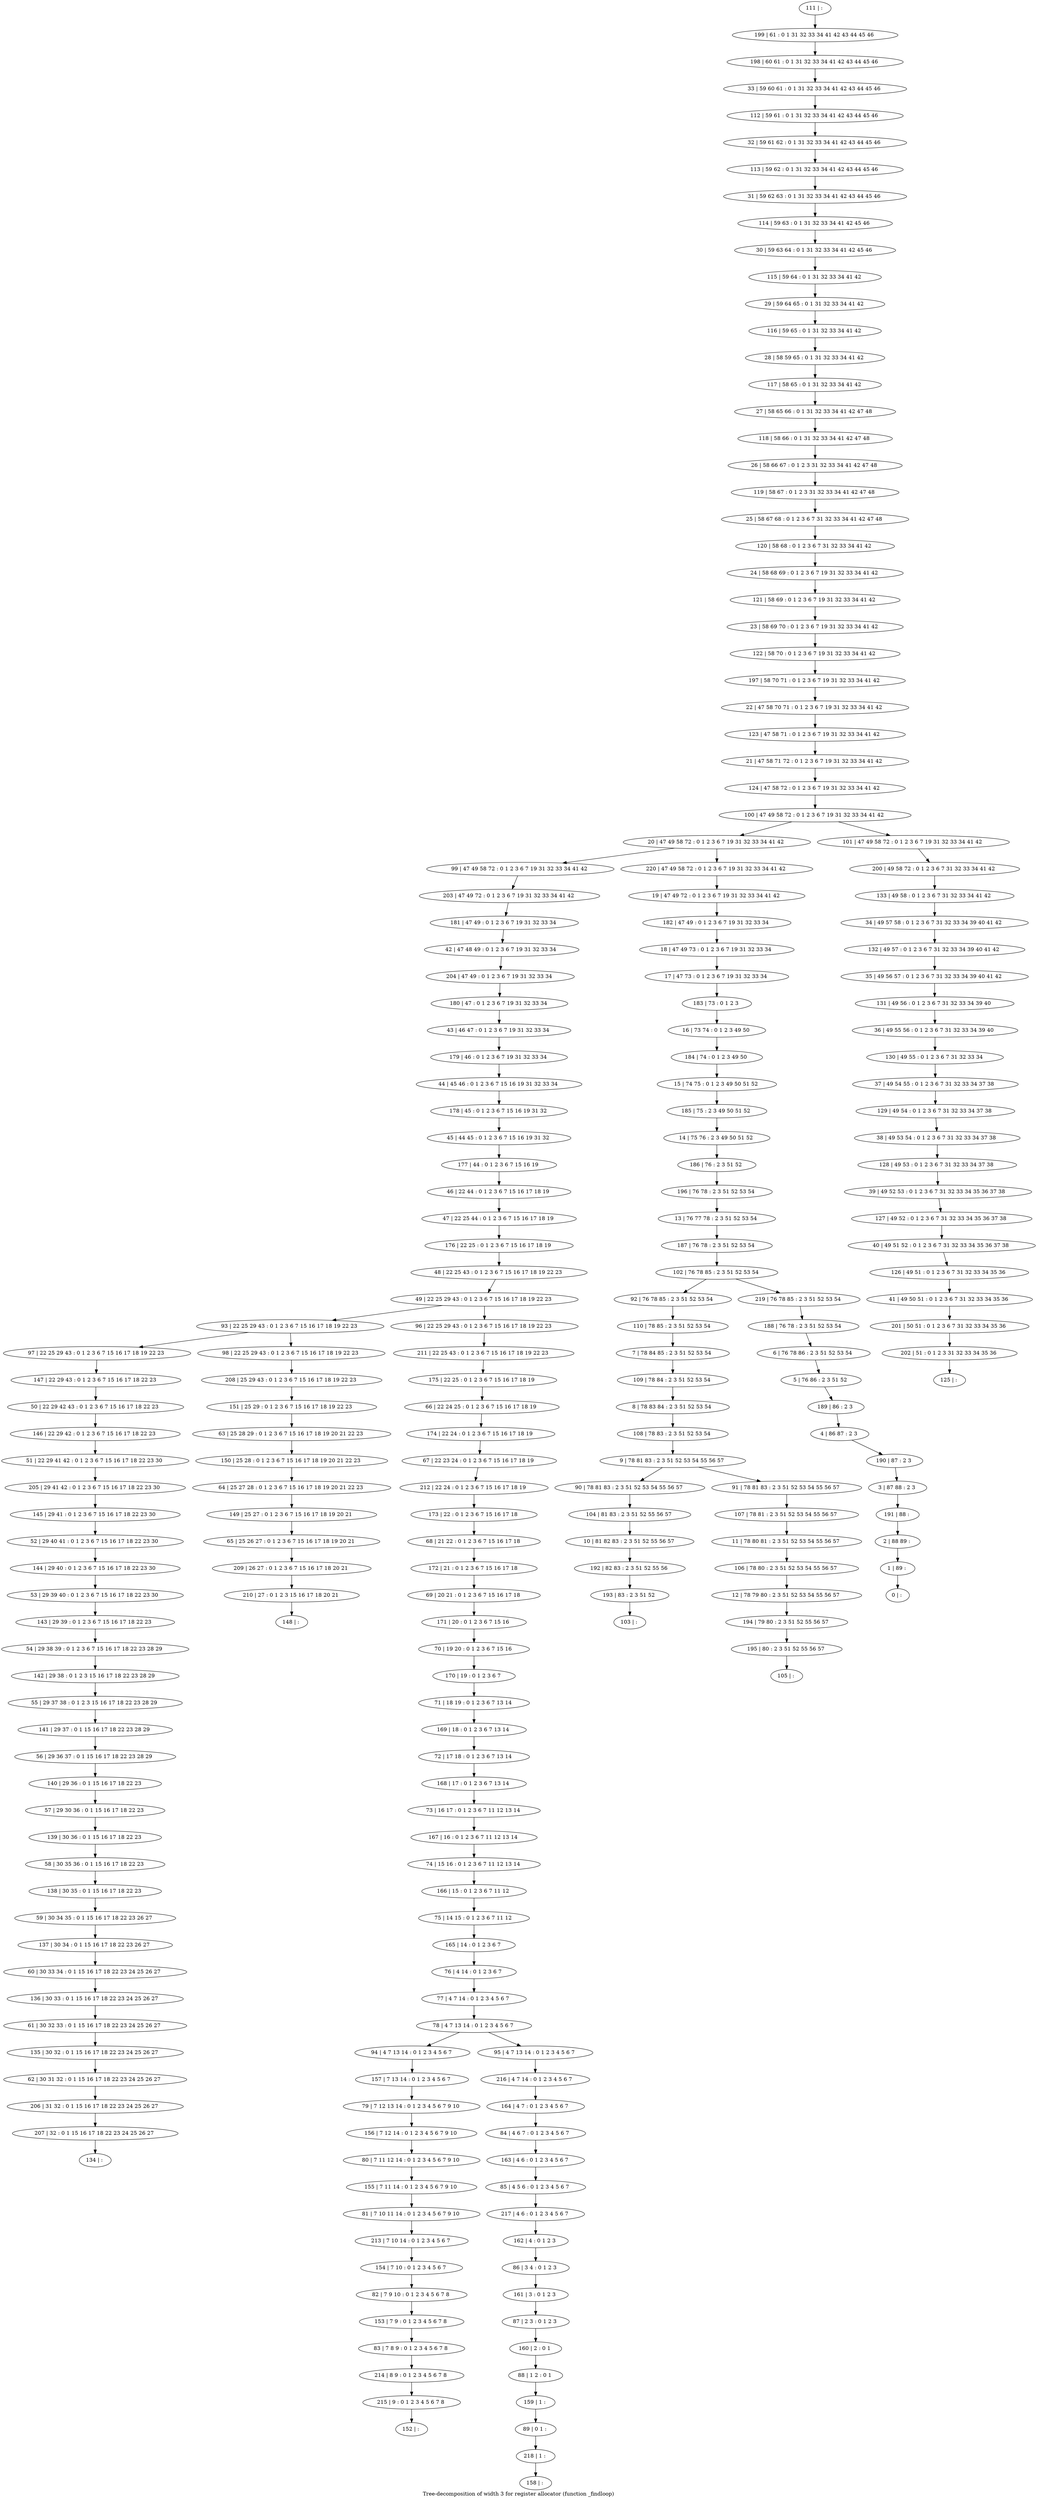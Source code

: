 digraph G {
graph [label="Tree-decomposition of width 3 for register allocator (function _findloop)"]
0[label="0 | : "];
1[label="1 | 89 : "];
2[label="2 | 88 89 : "];
3[label="3 | 87 88 : 2 3 "];
4[label="4 | 86 87 : 2 3 "];
5[label="5 | 76 86 : 2 3 51 52 "];
6[label="6 | 76 78 86 : 2 3 51 52 53 54 "];
7[label="7 | 78 84 85 : 2 3 51 52 53 54 "];
8[label="8 | 78 83 84 : 2 3 51 52 53 54 "];
9[label="9 | 78 81 83 : 2 3 51 52 53 54 55 56 57 "];
10[label="10 | 81 82 83 : 2 3 51 52 55 56 57 "];
11[label="11 | 78 80 81 : 2 3 51 52 53 54 55 56 57 "];
12[label="12 | 78 79 80 : 2 3 51 52 53 54 55 56 57 "];
13[label="13 | 76 77 78 : 2 3 51 52 53 54 "];
14[label="14 | 75 76 : 2 3 49 50 51 52 "];
15[label="15 | 74 75 : 0 1 2 3 49 50 51 52 "];
16[label="16 | 73 74 : 0 1 2 3 49 50 "];
17[label="17 | 47 73 : 0 1 2 3 6 7 19 31 32 33 34 "];
18[label="18 | 47 49 73 : 0 1 2 3 6 7 19 31 32 33 34 "];
19[label="19 | 47 49 72 : 0 1 2 3 6 7 19 31 32 33 34 41 42 "];
20[label="20 | 47 49 58 72 : 0 1 2 3 6 7 19 31 32 33 34 41 42 "];
21[label="21 | 47 58 71 72 : 0 1 2 3 6 7 19 31 32 33 34 41 42 "];
22[label="22 | 47 58 70 71 : 0 1 2 3 6 7 19 31 32 33 34 41 42 "];
23[label="23 | 58 69 70 : 0 1 2 3 6 7 19 31 32 33 34 41 42 "];
24[label="24 | 58 68 69 : 0 1 2 3 6 7 19 31 32 33 34 41 42 "];
25[label="25 | 58 67 68 : 0 1 2 3 6 7 31 32 33 34 41 42 47 48 "];
26[label="26 | 58 66 67 : 0 1 2 3 31 32 33 34 41 42 47 48 "];
27[label="27 | 58 65 66 : 0 1 31 32 33 34 41 42 47 48 "];
28[label="28 | 58 59 65 : 0 1 31 32 33 34 41 42 "];
29[label="29 | 59 64 65 : 0 1 31 32 33 34 41 42 "];
30[label="30 | 59 63 64 : 0 1 31 32 33 34 41 42 45 46 "];
31[label="31 | 59 62 63 : 0 1 31 32 33 34 41 42 43 44 45 46 "];
32[label="32 | 59 61 62 : 0 1 31 32 33 34 41 42 43 44 45 46 "];
33[label="33 | 59 60 61 : 0 1 31 32 33 34 41 42 43 44 45 46 "];
34[label="34 | 49 57 58 : 0 1 2 3 6 7 31 32 33 34 39 40 41 42 "];
35[label="35 | 49 56 57 : 0 1 2 3 6 7 31 32 33 34 39 40 41 42 "];
36[label="36 | 49 55 56 : 0 1 2 3 6 7 31 32 33 34 39 40 "];
37[label="37 | 49 54 55 : 0 1 2 3 6 7 31 32 33 34 37 38 "];
38[label="38 | 49 53 54 : 0 1 2 3 6 7 31 32 33 34 37 38 "];
39[label="39 | 49 52 53 : 0 1 2 3 6 7 31 32 33 34 35 36 37 38 "];
40[label="40 | 49 51 52 : 0 1 2 3 6 7 31 32 33 34 35 36 37 38 "];
41[label="41 | 49 50 51 : 0 1 2 3 6 7 31 32 33 34 35 36 "];
42[label="42 | 47 48 49 : 0 1 2 3 6 7 19 31 32 33 34 "];
43[label="43 | 46 47 : 0 1 2 3 6 7 19 31 32 33 34 "];
44[label="44 | 45 46 : 0 1 2 3 6 7 15 16 19 31 32 33 34 "];
45[label="45 | 44 45 : 0 1 2 3 6 7 15 16 19 31 32 "];
46[label="46 | 22 44 : 0 1 2 3 6 7 15 16 17 18 19 "];
47[label="47 | 22 25 44 : 0 1 2 3 6 7 15 16 17 18 19 "];
48[label="48 | 22 25 43 : 0 1 2 3 6 7 15 16 17 18 19 22 23 "];
49[label="49 | 22 25 29 43 : 0 1 2 3 6 7 15 16 17 18 19 22 23 "];
50[label="50 | 22 29 42 43 : 0 1 2 3 6 7 15 16 17 18 22 23 "];
51[label="51 | 22 29 41 42 : 0 1 2 3 6 7 15 16 17 18 22 23 30 "];
52[label="52 | 29 40 41 : 0 1 2 3 6 7 15 16 17 18 22 23 30 "];
53[label="53 | 29 39 40 : 0 1 2 3 6 7 15 16 17 18 22 23 30 "];
54[label="54 | 29 38 39 : 0 1 2 3 6 7 15 16 17 18 22 23 28 29 "];
55[label="55 | 29 37 38 : 0 1 2 3 15 16 17 18 22 23 28 29 "];
56[label="56 | 29 36 37 : 0 1 15 16 17 18 22 23 28 29 "];
57[label="57 | 29 30 36 : 0 1 15 16 17 18 22 23 "];
58[label="58 | 30 35 36 : 0 1 15 16 17 18 22 23 "];
59[label="59 | 30 34 35 : 0 1 15 16 17 18 22 23 26 27 "];
60[label="60 | 30 33 34 : 0 1 15 16 17 18 22 23 24 25 26 27 "];
61[label="61 | 30 32 33 : 0 1 15 16 17 18 22 23 24 25 26 27 "];
62[label="62 | 30 31 32 : 0 1 15 16 17 18 22 23 24 25 26 27 "];
63[label="63 | 25 28 29 : 0 1 2 3 6 7 15 16 17 18 19 20 21 22 23 "];
64[label="64 | 25 27 28 : 0 1 2 3 6 7 15 16 17 18 19 20 21 22 23 "];
65[label="65 | 25 26 27 : 0 1 2 3 6 7 15 16 17 18 19 20 21 "];
66[label="66 | 22 24 25 : 0 1 2 3 6 7 15 16 17 18 19 "];
67[label="67 | 22 23 24 : 0 1 2 3 6 7 15 16 17 18 19 "];
68[label="68 | 21 22 : 0 1 2 3 6 7 15 16 17 18 "];
69[label="69 | 20 21 : 0 1 2 3 6 7 15 16 17 18 "];
70[label="70 | 19 20 : 0 1 2 3 6 7 15 16 "];
71[label="71 | 18 19 : 0 1 2 3 6 7 13 14 "];
72[label="72 | 17 18 : 0 1 2 3 6 7 13 14 "];
73[label="73 | 16 17 : 0 1 2 3 6 7 11 12 13 14 "];
74[label="74 | 15 16 : 0 1 2 3 6 7 11 12 13 14 "];
75[label="75 | 14 15 : 0 1 2 3 6 7 11 12 "];
76[label="76 | 4 14 : 0 1 2 3 6 7 "];
77[label="77 | 4 7 14 : 0 1 2 3 4 5 6 7 "];
78[label="78 | 4 7 13 14 : 0 1 2 3 4 5 6 7 "];
79[label="79 | 7 12 13 14 : 0 1 2 3 4 5 6 7 9 10 "];
80[label="80 | 7 11 12 14 : 0 1 2 3 4 5 6 7 9 10 "];
81[label="81 | 7 10 11 14 : 0 1 2 3 4 5 6 7 9 10 "];
82[label="82 | 7 9 10 : 0 1 2 3 4 5 6 7 8 "];
83[label="83 | 7 8 9 : 0 1 2 3 4 5 6 7 8 "];
84[label="84 | 4 6 7 : 0 1 2 3 4 5 6 7 "];
85[label="85 | 4 5 6 : 0 1 2 3 4 5 6 7 "];
86[label="86 | 3 4 : 0 1 2 3 "];
87[label="87 | 2 3 : 0 1 2 3 "];
88[label="88 | 1 2 : 0 1 "];
89[label="89 | 0 1 : "];
90[label="90 | 78 81 83 : 2 3 51 52 53 54 55 56 57 "];
91[label="91 | 78 81 83 : 2 3 51 52 53 54 55 56 57 "];
92[label="92 | 76 78 85 : 2 3 51 52 53 54 "];
93[label="93 | 22 25 29 43 : 0 1 2 3 6 7 15 16 17 18 19 22 23 "];
94[label="94 | 4 7 13 14 : 0 1 2 3 4 5 6 7 "];
95[label="95 | 4 7 13 14 : 0 1 2 3 4 5 6 7 "];
96[label="96 | 22 25 29 43 : 0 1 2 3 6 7 15 16 17 18 19 22 23 "];
97[label="97 | 22 25 29 43 : 0 1 2 3 6 7 15 16 17 18 19 22 23 "];
98[label="98 | 22 25 29 43 : 0 1 2 3 6 7 15 16 17 18 19 22 23 "];
99[label="99 | 47 49 58 72 : 0 1 2 3 6 7 19 31 32 33 34 41 42 "];
100[label="100 | 47 49 58 72 : 0 1 2 3 6 7 19 31 32 33 34 41 42 "];
101[label="101 | 47 49 58 72 : 0 1 2 3 6 7 19 31 32 33 34 41 42 "];
102[label="102 | 76 78 85 : 2 3 51 52 53 54 "];
103[label="103 | : "];
104[label="104 | 81 83 : 2 3 51 52 55 56 57 "];
105[label="105 | : "];
106[label="106 | 78 80 : 2 3 51 52 53 54 55 56 57 "];
107[label="107 | 78 81 : 2 3 51 52 53 54 55 56 57 "];
108[label="108 | 78 83 : 2 3 51 52 53 54 "];
109[label="109 | 78 84 : 2 3 51 52 53 54 "];
110[label="110 | 78 85 : 2 3 51 52 53 54 "];
111[label="111 | : "];
112[label="112 | 59 61 : 0 1 31 32 33 34 41 42 43 44 45 46 "];
113[label="113 | 59 62 : 0 1 31 32 33 34 41 42 43 44 45 46 "];
114[label="114 | 59 63 : 0 1 31 32 33 34 41 42 45 46 "];
115[label="115 | 59 64 : 0 1 31 32 33 34 41 42 "];
116[label="116 | 59 65 : 0 1 31 32 33 34 41 42 "];
117[label="117 | 58 65 : 0 1 31 32 33 34 41 42 "];
118[label="118 | 58 66 : 0 1 31 32 33 34 41 42 47 48 "];
119[label="119 | 58 67 : 0 1 2 3 31 32 33 34 41 42 47 48 "];
120[label="120 | 58 68 : 0 1 2 3 6 7 31 32 33 34 41 42 "];
121[label="121 | 58 69 : 0 1 2 3 6 7 19 31 32 33 34 41 42 "];
122[label="122 | 58 70 : 0 1 2 3 6 7 19 31 32 33 34 41 42 "];
123[label="123 | 47 58 71 : 0 1 2 3 6 7 19 31 32 33 34 41 42 "];
124[label="124 | 47 58 72 : 0 1 2 3 6 7 19 31 32 33 34 41 42 "];
125[label="125 | : "];
126[label="126 | 49 51 : 0 1 2 3 6 7 31 32 33 34 35 36 "];
127[label="127 | 49 52 : 0 1 2 3 6 7 31 32 33 34 35 36 37 38 "];
128[label="128 | 49 53 : 0 1 2 3 6 7 31 32 33 34 37 38 "];
129[label="129 | 49 54 : 0 1 2 3 6 7 31 32 33 34 37 38 "];
130[label="130 | 49 55 : 0 1 2 3 6 7 31 32 33 34 "];
131[label="131 | 49 56 : 0 1 2 3 6 7 31 32 33 34 39 40 "];
132[label="132 | 49 57 : 0 1 2 3 6 7 31 32 33 34 39 40 41 42 "];
133[label="133 | 49 58 : 0 1 2 3 6 7 31 32 33 34 41 42 "];
134[label="134 | : "];
135[label="135 | 30 32 : 0 1 15 16 17 18 22 23 24 25 26 27 "];
136[label="136 | 30 33 : 0 1 15 16 17 18 22 23 24 25 26 27 "];
137[label="137 | 30 34 : 0 1 15 16 17 18 22 23 26 27 "];
138[label="138 | 30 35 : 0 1 15 16 17 18 22 23 "];
139[label="139 | 30 36 : 0 1 15 16 17 18 22 23 "];
140[label="140 | 29 36 : 0 1 15 16 17 18 22 23 "];
141[label="141 | 29 37 : 0 1 15 16 17 18 22 23 28 29 "];
142[label="142 | 29 38 : 0 1 2 3 15 16 17 18 22 23 28 29 "];
143[label="143 | 29 39 : 0 1 2 3 6 7 15 16 17 18 22 23 "];
144[label="144 | 29 40 : 0 1 2 3 6 7 15 16 17 18 22 23 30 "];
145[label="145 | 29 41 : 0 1 2 3 6 7 15 16 17 18 22 23 30 "];
146[label="146 | 22 29 42 : 0 1 2 3 6 7 15 16 17 18 22 23 "];
147[label="147 | 22 29 43 : 0 1 2 3 6 7 15 16 17 18 22 23 "];
148[label="148 | : "];
149[label="149 | 25 27 : 0 1 2 3 6 7 15 16 17 18 19 20 21 "];
150[label="150 | 25 28 : 0 1 2 3 6 7 15 16 17 18 19 20 21 22 23 "];
151[label="151 | 25 29 : 0 1 2 3 6 7 15 16 17 18 19 22 23 "];
152[label="152 | : "];
153[label="153 | 7 9 : 0 1 2 3 4 5 6 7 8 "];
154[label="154 | 7 10 : 0 1 2 3 4 5 6 7 "];
155[label="155 | 7 11 14 : 0 1 2 3 4 5 6 7 9 10 "];
156[label="156 | 7 12 14 : 0 1 2 3 4 5 6 7 9 10 "];
157[label="157 | 7 13 14 : 0 1 2 3 4 5 6 7 "];
158[label="158 | : "];
159[label="159 | 1 : "];
160[label="160 | 2 : 0 1 "];
161[label="161 | 3 : 0 1 2 3 "];
162[label="162 | 4 : 0 1 2 3 "];
163[label="163 | 4 6 : 0 1 2 3 4 5 6 7 "];
164[label="164 | 4 7 : 0 1 2 3 4 5 6 7 "];
165[label="165 | 14 : 0 1 2 3 6 7 "];
166[label="166 | 15 : 0 1 2 3 6 7 11 12 "];
167[label="167 | 16 : 0 1 2 3 6 7 11 12 13 14 "];
168[label="168 | 17 : 0 1 2 3 6 7 13 14 "];
169[label="169 | 18 : 0 1 2 3 6 7 13 14 "];
170[label="170 | 19 : 0 1 2 3 6 7 "];
171[label="171 | 20 : 0 1 2 3 6 7 15 16 "];
172[label="172 | 21 : 0 1 2 3 6 7 15 16 17 18 "];
173[label="173 | 22 : 0 1 2 3 6 7 15 16 17 18 "];
174[label="174 | 22 24 : 0 1 2 3 6 7 15 16 17 18 19 "];
175[label="175 | 22 25 : 0 1 2 3 6 7 15 16 17 18 19 "];
176[label="176 | 22 25 : 0 1 2 3 6 7 15 16 17 18 19 "];
177[label="177 | 44 : 0 1 2 3 6 7 15 16 19 "];
178[label="178 | 45 : 0 1 2 3 6 7 15 16 19 31 32 "];
179[label="179 | 46 : 0 1 2 3 6 7 19 31 32 33 34 "];
180[label="180 | 47 : 0 1 2 3 6 7 19 31 32 33 34 "];
181[label="181 | 47 49 : 0 1 2 3 6 7 19 31 32 33 34 "];
182[label="182 | 47 49 : 0 1 2 3 6 7 19 31 32 33 34 "];
183[label="183 | 73 : 0 1 2 3 "];
184[label="184 | 74 : 0 1 2 3 49 50 "];
185[label="185 | 75 : 2 3 49 50 51 52 "];
186[label="186 | 76 : 2 3 51 52 "];
187[label="187 | 76 78 : 2 3 51 52 53 54 "];
188[label="188 | 76 78 : 2 3 51 52 53 54 "];
189[label="189 | 86 : 2 3 "];
190[label="190 | 87 : 2 3 "];
191[label="191 | 88 : "];
192[label="192 | 82 83 : 2 3 51 52 55 56 "];
193[label="193 | 83 : 2 3 51 52 "];
194[label="194 | 79 80 : 2 3 51 52 55 56 57 "];
195[label="195 | 80 : 2 3 51 52 55 56 57 "];
196[label="196 | 76 78 : 2 3 51 52 53 54 "];
197[label="197 | 58 70 71 : 0 1 2 3 6 7 19 31 32 33 34 41 42 "];
198[label="198 | 60 61 : 0 1 31 32 33 34 41 42 43 44 45 46 "];
199[label="199 | 61 : 0 1 31 32 33 34 41 42 43 44 45 46 "];
200[label="200 | 49 58 72 : 0 1 2 3 6 7 31 32 33 34 41 42 "];
201[label="201 | 50 51 : 0 1 2 3 6 7 31 32 33 34 35 36 "];
202[label="202 | 51 : 0 1 2 3 31 32 33 34 35 36 "];
203[label="203 | 47 49 72 : 0 1 2 3 6 7 19 31 32 33 34 41 42 "];
204[label="204 | 47 49 : 0 1 2 3 6 7 19 31 32 33 34 "];
205[label="205 | 29 41 42 : 0 1 2 3 6 7 15 16 17 18 22 23 30 "];
206[label="206 | 31 32 : 0 1 15 16 17 18 22 23 24 25 26 27 "];
207[label="207 | 32 : 0 1 15 16 17 18 22 23 24 25 26 27 "];
208[label="208 | 25 29 43 : 0 1 2 3 6 7 15 16 17 18 19 22 23 "];
209[label="209 | 26 27 : 0 1 2 3 6 7 15 16 17 18 20 21 "];
210[label="210 | 27 : 0 1 2 3 15 16 17 18 20 21 "];
211[label="211 | 22 25 43 : 0 1 2 3 6 7 15 16 17 18 19 22 23 "];
212[label="212 | 22 24 : 0 1 2 3 6 7 15 16 17 18 19 "];
213[label="213 | 7 10 14 : 0 1 2 3 4 5 6 7 "];
214[label="214 | 8 9 : 0 1 2 3 4 5 6 7 8 "];
215[label="215 | 9 : 0 1 2 3 4 5 6 7 8 "];
216[label="216 | 4 7 14 : 0 1 2 3 4 5 6 7 "];
217[label="217 | 4 6 : 0 1 2 3 4 5 6 7 "];
218[label="218 | 1 : "];
219[label="219 | 76 78 85 : 2 3 51 52 53 54 "];
220[label="220 | 47 49 58 72 : 0 1 2 3 6 7 19 31 32 33 34 41 42 "];
46->47 ;
48->49 ;
76->77 ;
77->78 ;
9->90 ;
9->91 ;
49->93 ;
78->94 ;
78->95 ;
49->96 ;
93->97 ;
93->98 ;
20->99 ;
104->10 ;
90->104 ;
106->12 ;
11->106 ;
107->11 ;
91->107 ;
108->9 ;
8->108 ;
109->8 ;
7->109 ;
110->7 ;
92->110 ;
126->41 ;
40->126 ;
127->40 ;
39->127 ;
128->39 ;
38->128 ;
129->38 ;
37->129 ;
130->37 ;
36->130 ;
131->36 ;
35->131 ;
132->35 ;
34->132 ;
133->34 ;
135->62 ;
61->135 ;
136->61 ;
60->136 ;
137->60 ;
59->137 ;
138->59 ;
58->138 ;
139->58 ;
57->139 ;
140->57 ;
56->140 ;
141->56 ;
55->141 ;
142->55 ;
54->142 ;
143->54 ;
53->143 ;
144->53 ;
52->144 ;
145->52 ;
146->51 ;
50->146 ;
147->50 ;
97->147 ;
149->65 ;
64->149 ;
150->64 ;
63->150 ;
151->63 ;
153->83 ;
82->153 ;
154->82 ;
155->81 ;
80->155 ;
156->80 ;
79->156 ;
157->79 ;
94->157 ;
159->89 ;
88->159 ;
160->88 ;
87->160 ;
161->87 ;
86->161 ;
162->86 ;
163->85 ;
84->163 ;
164->84 ;
165->76 ;
75->165 ;
166->75 ;
74->166 ;
167->74 ;
73->167 ;
168->73 ;
72->168 ;
169->72 ;
71->169 ;
170->71 ;
70->170 ;
171->70 ;
69->171 ;
172->69 ;
68->172 ;
173->68 ;
174->67 ;
66->174 ;
175->66 ;
176->48 ;
47->176 ;
177->46 ;
45->177 ;
178->45 ;
44->178 ;
179->44 ;
43->179 ;
180->43 ;
181->42 ;
10->192 ;
193->103 ;
192->193 ;
12->194 ;
195->105 ;
194->195 ;
200->133 ;
101->200 ;
41->201 ;
202->125 ;
201->202 ;
203->181 ;
99->203 ;
204->180 ;
42->204 ;
205->145 ;
51->205 ;
62->206 ;
207->134 ;
206->207 ;
208->151 ;
98->208 ;
65->209 ;
210->148 ;
209->210 ;
211->175 ;
96->211 ;
212->173 ;
67->212 ;
213->154 ;
81->213 ;
83->214 ;
215->152 ;
214->215 ;
216->164 ;
95->216 ;
217->162 ;
85->217 ;
218->158 ;
89->218 ;
111->199 ;
199->198 ;
198->33 ;
33->112 ;
112->32 ;
32->113 ;
113->31 ;
31->114 ;
114->30 ;
30->115 ;
115->29 ;
29->116 ;
116->28 ;
28->117 ;
117->27 ;
27->118 ;
118->26 ;
26->119 ;
119->25 ;
25->120 ;
120->24 ;
24->121 ;
121->23 ;
23->122 ;
122->197 ;
197->22 ;
22->123 ;
123->21 ;
21->124 ;
124->100 ;
19->182 ;
182->18 ;
18->17 ;
17->183 ;
183->16 ;
16->184 ;
184->15 ;
15->185 ;
185->14 ;
14->186 ;
186->196 ;
196->13 ;
13->187 ;
187->102 ;
188->6 ;
6->5 ;
5->189 ;
189->4 ;
4->190 ;
190->3 ;
3->191 ;
191->2 ;
2->1 ;
1->0 ;
219->188 ;
220->19 ;
20->220 ;
102->92 ;
102->219 ;
100->101 ;
100->20 ;
}
